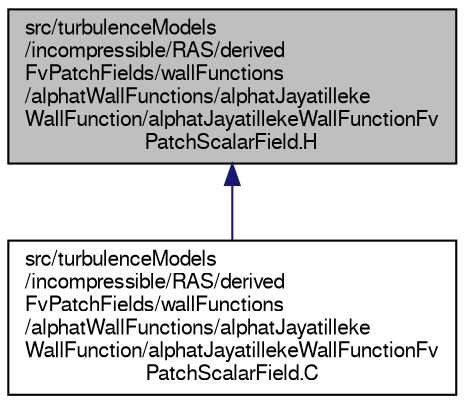 digraph "src/turbulenceModels/incompressible/RAS/derivedFvPatchFields/wallFunctions/alphatWallFunctions/alphatJayatillekeWallFunction/alphatJayatillekeWallFunctionFvPatchScalarField.H"
{
  bgcolor="transparent";
  edge [fontname="FreeSans",fontsize="10",labelfontname="FreeSans",labelfontsize="10"];
  node [fontname="FreeSans",fontsize="10",shape=record];
  Node189 [label="src/turbulenceModels\l/incompressible/RAS/derived\lFvPatchFields/wallFunctions\l/alphatWallFunctions/alphatJayatilleke\lWallFunction/alphatJayatillekeWallFunctionFv\lPatchScalarField.H",height=0.2,width=0.4,color="black", fillcolor="grey75", style="filled", fontcolor="black"];
  Node189 -> Node190 [dir="back",color="midnightblue",fontsize="10",style="solid",fontname="FreeSans"];
  Node190 [label="src/turbulenceModels\l/incompressible/RAS/derived\lFvPatchFields/wallFunctions\l/alphatWallFunctions/alphatJayatilleke\lWallFunction/alphatJayatillekeWallFunctionFv\lPatchScalarField.C",height=0.2,width=0.4,color="black",URL="$a39968.html"];
}
